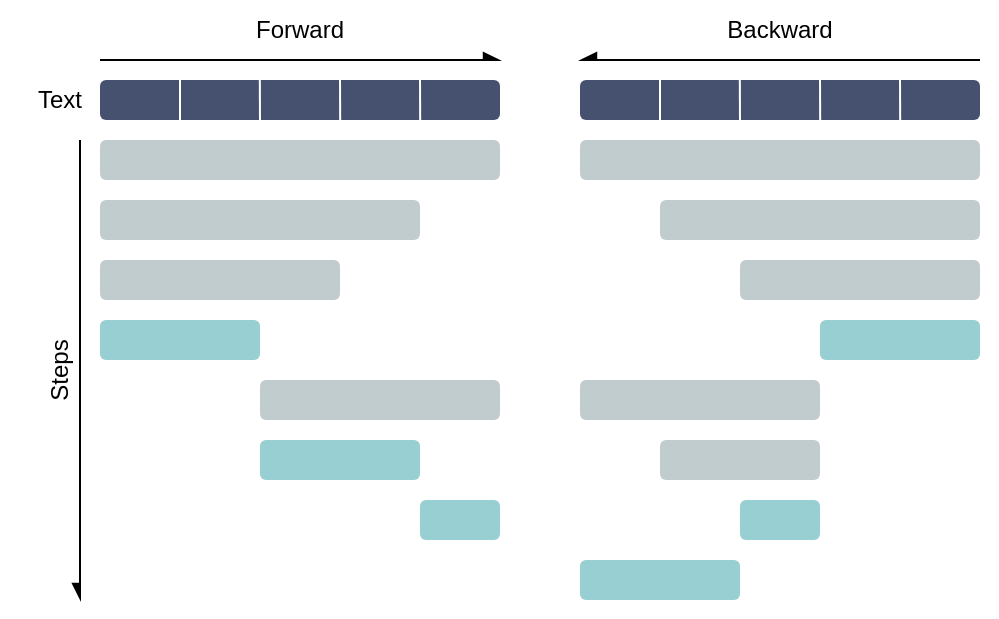 <mxfile version="24.7.17">
  <diagram name="第 1 页" id="C179tyuxxr62WG199OL6">
    <mxGraphModel dx="1314" dy="924" grid="1" gridSize="10" guides="1" tooltips="1" connect="1" arrows="1" fold="1" page="1" pageScale="1" pageWidth="827" pageHeight="1169" math="0" shadow="0">
      <root>
        <mxCell id="0" />
        <mxCell id="1" parent="0" />
        <mxCell id="LRqmI-DX-8aC0MP0bQ-b-2" value="" style="rounded=1;whiteSpace=wrap;html=1;fillColor=#C1CCCF;strokeColor=none;" parent="1" vertex="1">
          <mxGeometry x="80" y="80" width="200" height="20" as="geometry" />
        </mxCell>
        <mxCell id="LRqmI-DX-8aC0MP0bQ-b-3" value="" style="rounded=1;whiteSpace=wrap;html=1;fillColor=#C1CCCF;strokeColor=none;" parent="1" vertex="1">
          <mxGeometry x="80" y="110" width="160" height="20" as="geometry" />
        </mxCell>
        <mxCell id="LRqmI-DX-8aC0MP0bQ-b-4" value="" style="rounded=1;whiteSpace=wrap;html=1;fillColor=#C1CCCF;strokeColor=none;" parent="1" vertex="1">
          <mxGeometry x="80" y="140" width="120" height="20" as="geometry" />
        </mxCell>
        <mxCell id="LRqmI-DX-8aC0MP0bQ-b-5" value="" style="rounded=1;whiteSpace=wrap;html=1;fillColor=#98CFD2;strokeColor=none;" parent="1" vertex="1">
          <mxGeometry x="80" y="170" width="80" height="20" as="geometry" />
        </mxCell>
        <mxCell id="LRqmI-DX-8aC0MP0bQ-b-6" value="" style="rounded=1;whiteSpace=wrap;html=1;fillColor=#C1CCCF;strokeColor=none;" parent="1" vertex="1">
          <mxGeometry x="160" y="200" width="120" height="20" as="geometry" />
        </mxCell>
        <mxCell id="LRqmI-DX-8aC0MP0bQ-b-9" value="" style="rounded=1;whiteSpace=wrap;html=1;fillColor=#98CFD2;strokeColor=none;" parent="1" vertex="1">
          <mxGeometry x="240" y="260" width="40" height="20" as="geometry" />
        </mxCell>
        <mxCell id="LRqmI-DX-8aC0MP0bQ-b-10" value="" style="rounded=1;whiteSpace=wrap;html=1;fillColor=#98CFD2;strokeColor=none;" parent="1" vertex="1">
          <mxGeometry x="160" y="230" width="80" height="20" as="geometry" />
        </mxCell>
        <mxCell id="LRqmI-DX-8aC0MP0bQ-b-14" value="" style="rounded=1;whiteSpace=wrap;html=1;fillColor=#C1CCCF;strokeColor=none;" parent="1" vertex="1">
          <mxGeometry x="320" y="80" width="200" height="20" as="geometry" />
        </mxCell>
        <mxCell id="LRqmI-DX-8aC0MP0bQ-b-19" value="" style="rounded=1;whiteSpace=wrap;html=1;fillColor=#C1CCCF;strokeColor=none;" parent="1" vertex="1">
          <mxGeometry x="360" y="110" width="160" height="20" as="geometry" />
        </mxCell>
        <mxCell id="LRqmI-DX-8aC0MP0bQ-b-20" value="" style="rounded=1;whiteSpace=wrap;html=1;fillColor=#C1CCCF;strokeColor=none;" parent="1" vertex="1">
          <mxGeometry x="400" y="140" width="120" height="20" as="geometry" />
        </mxCell>
        <mxCell id="LRqmI-DX-8aC0MP0bQ-b-21" value="" style="rounded=1;whiteSpace=wrap;html=1;fillColor=#98CFD2;strokeColor=none;" parent="1" vertex="1">
          <mxGeometry x="440" y="170" width="80" height="20" as="geometry" />
        </mxCell>
        <mxCell id="LRqmI-DX-8aC0MP0bQ-b-23" value="" style="rounded=1;whiteSpace=wrap;html=1;fillColor=#C1CCCF;strokeColor=none;" parent="1" vertex="1">
          <mxGeometry x="320" y="200" width="120" height="20" as="geometry" />
        </mxCell>
        <mxCell id="LRqmI-DX-8aC0MP0bQ-b-26" value="" style="rounded=1;whiteSpace=wrap;html=1;fillColor=#C1CCCF;strokeColor=none;" parent="1" vertex="1">
          <mxGeometry x="360" y="230" width="80" height="20" as="geometry" />
        </mxCell>
        <mxCell id="LRqmI-DX-8aC0MP0bQ-b-27" value="" style="rounded=1;whiteSpace=wrap;html=1;fillColor=#98CFD2;strokeColor=none;" parent="1" vertex="1">
          <mxGeometry x="400" y="260" width="40" height="20" as="geometry" />
        </mxCell>
        <mxCell id="LRqmI-DX-8aC0MP0bQ-b-28" value="" style="rounded=1;whiteSpace=wrap;html=1;fillColor=#98CFD2;strokeColor=none;" parent="1" vertex="1">
          <mxGeometry x="320" y="290" width="80" height="20" as="geometry" />
        </mxCell>
        <mxCell id="LRqmI-DX-8aC0MP0bQ-b-34" value="" style="group" parent="1" vertex="1" connectable="0">
          <mxGeometry x="80" y="49" width="200" height="22" as="geometry" />
        </mxCell>
        <mxCell id="LRqmI-DX-8aC0MP0bQ-b-12" value="" style="rounded=1;whiteSpace=wrap;html=1;fillColor=#465170;strokeColor=none;" parent="LRqmI-DX-8aC0MP0bQ-b-34" vertex="1">
          <mxGeometry y="1" width="200" height="20" as="geometry" />
        </mxCell>
        <mxCell id="LRqmI-DX-8aC0MP0bQ-b-30" value="" style="endArrow=none;html=1;rounded=0;fillColor=#fff;strokeColor=#ffffff;" parent="LRqmI-DX-8aC0MP0bQ-b-34" edge="1">
          <mxGeometry width="50" height="50" relative="1" as="geometry">
            <mxPoint x="40" y="22" as="sourcePoint" />
            <mxPoint x="40" as="targetPoint" />
          </mxGeometry>
        </mxCell>
        <mxCell id="LRqmI-DX-8aC0MP0bQ-b-31" value="" style="endArrow=none;html=1;rounded=0;fillColor=#fff;strokeColor=#ffffff;" parent="LRqmI-DX-8aC0MP0bQ-b-34" edge="1">
          <mxGeometry width="50" height="50" relative="1" as="geometry">
            <mxPoint x="80" y="22" as="sourcePoint" />
            <mxPoint x="79.91" as="targetPoint" />
          </mxGeometry>
        </mxCell>
        <mxCell id="LRqmI-DX-8aC0MP0bQ-b-32" value="" style="endArrow=none;html=1;rounded=0;fillColor=#fff;strokeColor=#ffffff;" parent="LRqmI-DX-8aC0MP0bQ-b-34" edge="1">
          <mxGeometry width="50" height="50" relative="1" as="geometry">
            <mxPoint x="120.09" y="22" as="sourcePoint" />
            <mxPoint x="120" as="targetPoint" />
          </mxGeometry>
        </mxCell>
        <mxCell id="LRqmI-DX-8aC0MP0bQ-b-33" value="" style="endArrow=none;html=1;rounded=0;fillColor=#fff;strokeColor=#ffffff;" parent="LRqmI-DX-8aC0MP0bQ-b-34" edge="1">
          <mxGeometry width="50" height="50" relative="1" as="geometry">
            <mxPoint x="160.09" y="22" as="sourcePoint" />
            <mxPoint x="160" as="targetPoint" />
          </mxGeometry>
        </mxCell>
        <mxCell id="LRqmI-DX-8aC0MP0bQ-b-35" value="" style="group" parent="1" vertex="1" connectable="0">
          <mxGeometry x="320" y="49" width="200" height="22" as="geometry" />
        </mxCell>
        <mxCell id="LRqmI-DX-8aC0MP0bQ-b-36" value="" style="rounded=1;whiteSpace=wrap;html=1;fillColor=#465170;strokeColor=none;" parent="LRqmI-DX-8aC0MP0bQ-b-35" vertex="1">
          <mxGeometry y="1" width="200" height="20" as="geometry" />
        </mxCell>
        <mxCell id="LRqmI-DX-8aC0MP0bQ-b-37" value="" style="endArrow=none;html=1;rounded=0;fillColor=#fff;strokeColor=#ffffff;" parent="LRqmI-DX-8aC0MP0bQ-b-35" edge="1">
          <mxGeometry width="50" height="50" relative="1" as="geometry">
            <mxPoint x="40" y="22" as="sourcePoint" />
            <mxPoint x="40" as="targetPoint" />
          </mxGeometry>
        </mxCell>
        <mxCell id="LRqmI-DX-8aC0MP0bQ-b-38" value="" style="endArrow=none;html=1;rounded=0;fillColor=#fff;strokeColor=#ffffff;" parent="LRqmI-DX-8aC0MP0bQ-b-35" edge="1">
          <mxGeometry width="50" height="50" relative="1" as="geometry">
            <mxPoint x="80" y="22" as="sourcePoint" />
            <mxPoint x="79.91" as="targetPoint" />
          </mxGeometry>
        </mxCell>
        <mxCell id="LRqmI-DX-8aC0MP0bQ-b-39" value="" style="endArrow=none;html=1;rounded=0;fillColor=#fff;strokeColor=#ffffff;" parent="LRqmI-DX-8aC0MP0bQ-b-35" edge="1">
          <mxGeometry width="50" height="50" relative="1" as="geometry">
            <mxPoint x="120.09" y="22" as="sourcePoint" />
            <mxPoint x="120" as="targetPoint" />
          </mxGeometry>
        </mxCell>
        <mxCell id="LRqmI-DX-8aC0MP0bQ-b-40" value="" style="endArrow=none;html=1;rounded=0;fillColor=#fff;strokeColor=#ffffff;" parent="LRqmI-DX-8aC0MP0bQ-b-35" edge="1">
          <mxGeometry width="50" height="50" relative="1" as="geometry">
            <mxPoint x="160.09" y="22" as="sourcePoint" />
            <mxPoint x="160" as="targetPoint" />
          </mxGeometry>
        </mxCell>
        <mxCell id="LRqmI-DX-8aC0MP0bQ-b-41" value="Text" style="text;html=1;align=center;verticalAlign=middle;whiteSpace=wrap;rounded=0;" parent="1" vertex="1">
          <mxGeometry x="30" y="45" width="60" height="30" as="geometry" />
        </mxCell>
        <mxCell id="LRqmI-DX-8aC0MP0bQ-b-42" value="" style="endArrow=async;html=1;rounded=0;endFill=1;" parent="1" edge="1">
          <mxGeometry width="50" height="50" relative="1" as="geometry">
            <mxPoint x="80" y="40" as="sourcePoint" />
            <mxPoint x="280" y="40" as="targetPoint" />
          </mxGeometry>
        </mxCell>
        <mxCell id="LRqmI-DX-8aC0MP0bQ-b-43" value="" style="endArrow=none;html=1;rounded=0;endFill=0;startArrow=async;startFill=1;" parent="1" edge="1">
          <mxGeometry width="50" height="50" relative="1" as="geometry">
            <mxPoint x="320" y="40" as="sourcePoint" />
            <mxPoint x="520" y="40" as="targetPoint" />
          </mxGeometry>
        </mxCell>
        <mxCell id="LRqmI-DX-8aC0MP0bQ-b-44" value="Forward" style="text;html=1;align=center;verticalAlign=middle;whiteSpace=wrap;rounded=0;" parent="1" vertex="1">
          <mxGeometry x="150" y="10" width="60" height="30" as="geometry" />
        </mxCell>
        <mxCell id="LRqmI-DX-8aC0MP0bQ-b-45" value="Backward" style="text;html=1;align=center;verticalAlign=middle;whiteSpace=wrap;rounded=0;" parent="1" vertex="1">
          <mxGeometry x="390" y="10" width="60" height="30" as="geometry" />
        </mxCell>
        <mxCell id="e8mEGHVz3sBSG7lfFC5C-2" value="" style="endArrow=none;html=1;rounded=0;endFill=0;startArrow=async;startFill=1;" edge="1" parent="1">
          <mxGeometry width="50" height="50" relative="1" as="geometry">
            <mxPoint x="70" y="310" as="sourcePoint" />
            <mxPoint x="70" y="80" as="targetPoint" />
          </mxGeometry>
        </mxCell>
        <mxCell id="e8mEGHVz3sBSG7lfFC5C-3" value="Steps" style="text;html=1;align=center;verticalAlign=middle;whiteSpace=wrap;rounded=0;horizontal=0;" vertex="1" parent="1">
          <mxGeometry x="30" y="180" width="60" height="30" as="geometry" />
        </mxCell>
      </root>
    </mxGraphModel>
  </diagram>
</mxfile>
